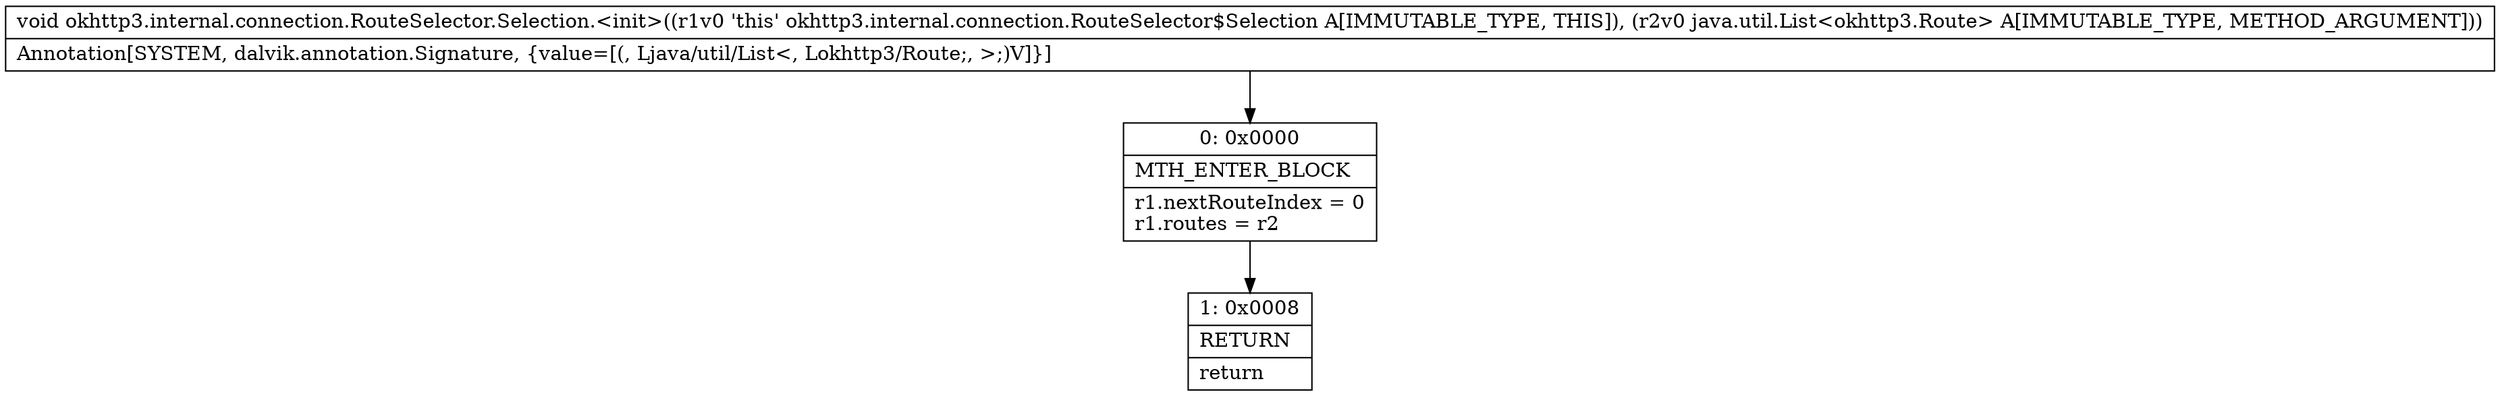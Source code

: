digraph "CFG forokhttp3.internal.connection.RouteSelector.Selection.\<init\>(Ljava\/util\/List;)V" {
Node_0 [shape=record,label="{0\:\ 0x0000|MTH_ENTER_BLOCK\l|r1.nextRouteIndex = 0\lr1.routes = r2\l}"];
Node_1 [shape=record,label="{1\:\ 0x0008|RETURN\l|return\l}"];
MethodNode[shape=record,label="{void okhttp3.internal.connection.RouteSelector.Selection.\<init\>((r1v0 'this' okhttp3.internal.connection.RouteSelector$Selection A[IMMUTABLE_TYPE, THIS]), (r2v0 java.util.List\<okhttp3.Route\> A[IMMUTABLE_TYPE, METHOD_ARGUMENT]))  | Annotation[SYSTEM, dalvik.annotation.Signature, \{value=[(, Ljava\/util\/List\<, Lokhttp3\/Route;, \>;)V]\}]\l}"];
MethodNode -> Node_0;
Node_0 -> Node_1;
}

